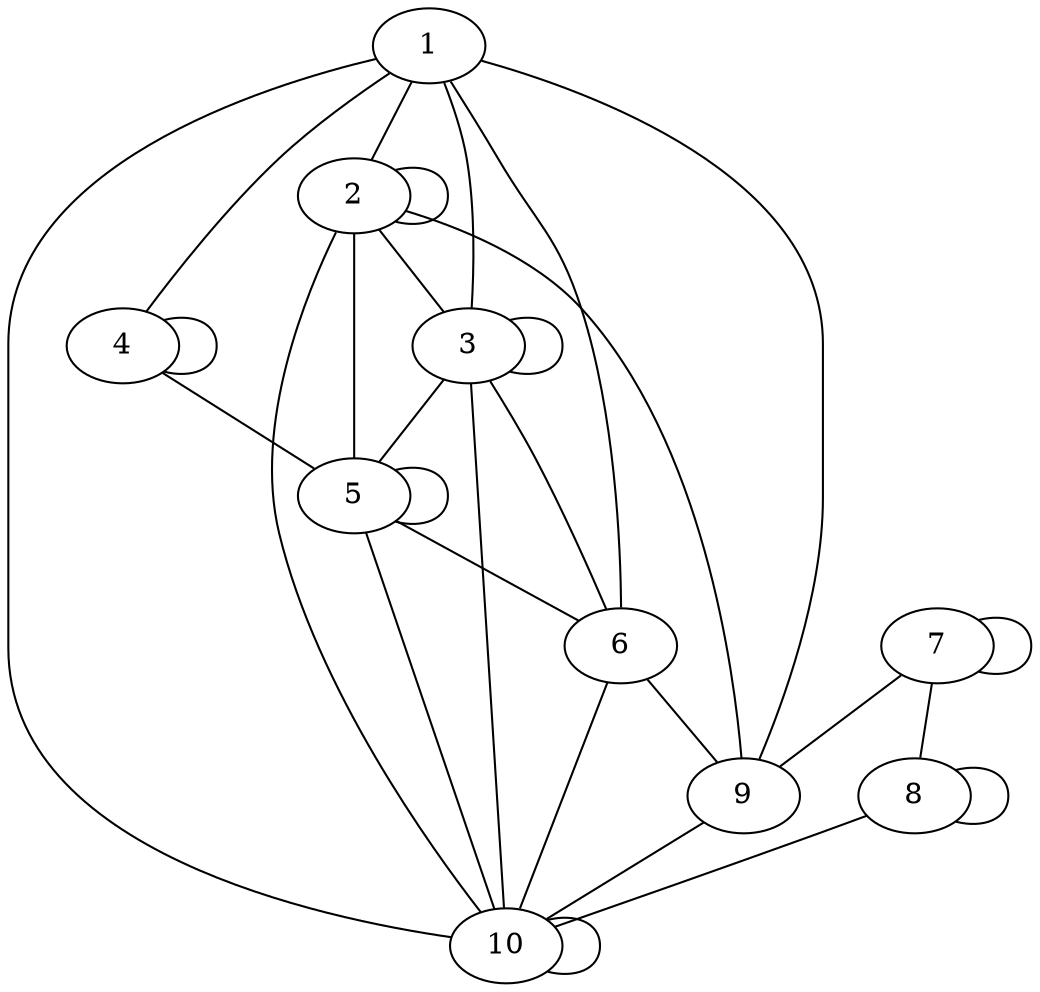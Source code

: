 graph {
1 -- 2
1 -- 3
1 -- 4
1 -- 6
1 -- 9
1 -- 10
2 -- 2
2 -- 3
2 -- 5
2 -- 9
2 -- 10
3 -- 3
3 -- 5
3 -- 6
3 -- 10
4 -- 4
4 -- 5
5 -- 5
5 -- 6
5 -- 10
6 -- 9
6 -- 10
7 -- 7
7 -- 8
7 -- 9
8 -- 8
8 -- 10
9 -- 10
10 -- 10
}
